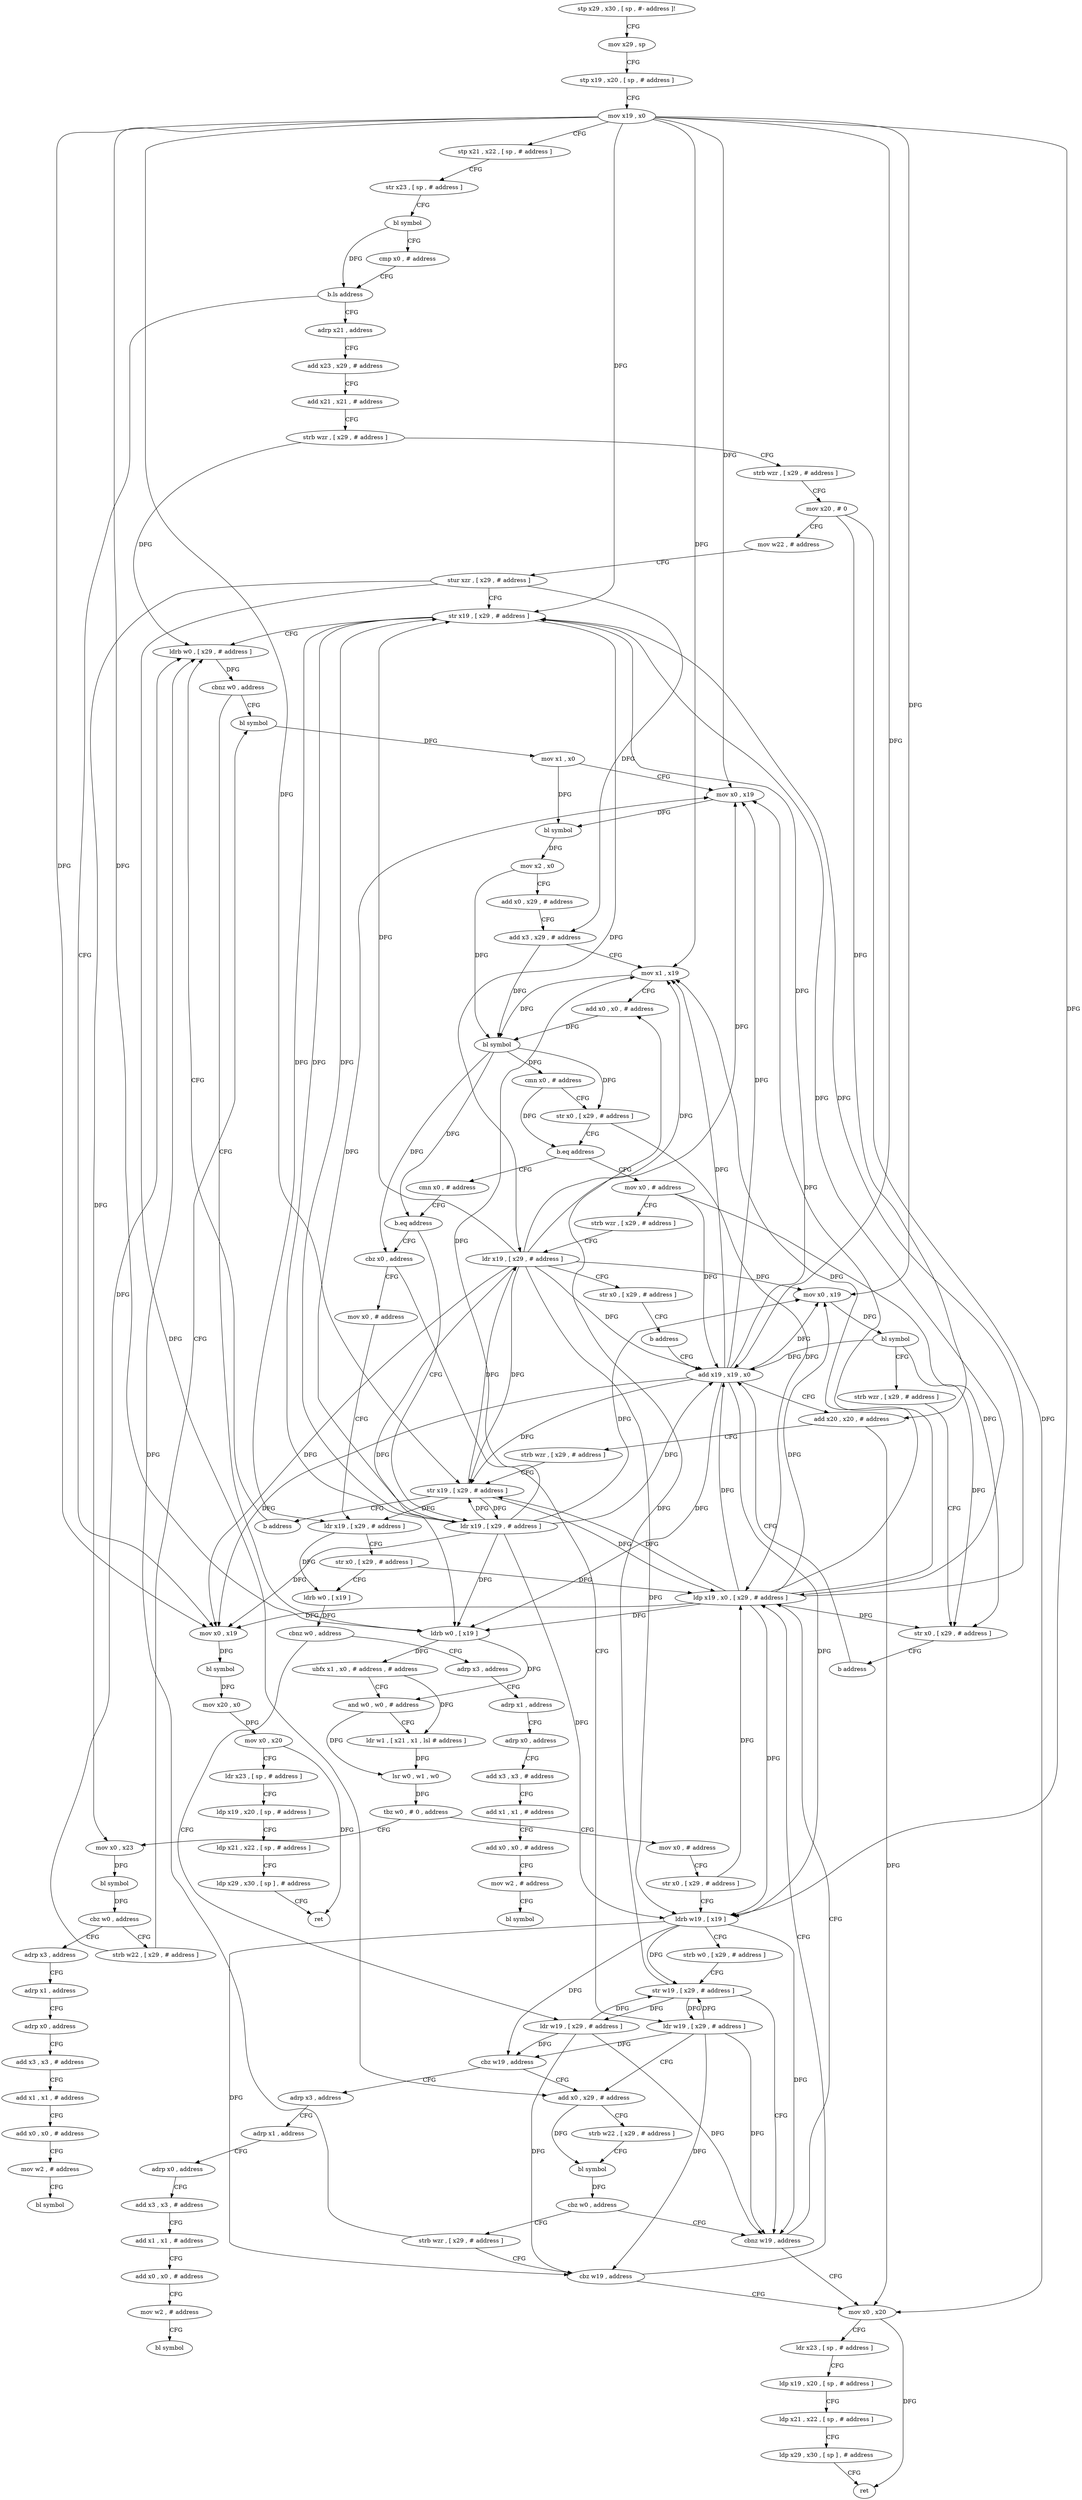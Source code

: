 digraph "func" {
"4236600" [label = "stp x29 , x30 , [ sp , #- address ]!" ]
"4236604" [label = "mov x29 , sp" ]
"4236608" [label = "stp x19 , x20 , [ sp , # address ]" ]
"4236612" [label = "mov x19 , x0" ]
"4236616" [label = "stp x21 , x22 , [ sp , # address ]" ]
"4236620" [label = "str x23 , [ sp , # address ]" ]
"4236624" [label = "bl symbol" ]
"4236628" [label = "cmp x0 , # address" ]
"4236632" [label = "b.ls address" ]
"4237000" [label = "mov x0 , x19" ]
"4236636" [label = "adrp x21 , address" ]
"4237004" [label = "bl symbol" ]
"4237008" [label = "mov x20 , x0" ]
"4237012" [label = "mov x0 , x20" ]
"4237016" [label = "ldr x23 , [ sp , # address ]" ]
"4237020" [label = "ldp x19 , x20 , [ sp , # address ]" ]
"4237024" [label = "ldp x21 , x22 , [ sp , # address ]" ]
"4237028" [label = "ldp x29 , x30 , [ sp ] , # address" ]
"4237032" [label = "ret" ]
"4236640" [label = "add x23 , x29 , # address" ]
"4236644" [label = "add x21 , x21 , # address" ]
"4236648" [label = "strb wzr , [ x29 , # address ]" ]
"4236652" [label = "strb wzr , [ x29 , # address ]" ]
"4236656" [label = "mov x20 , # 0" ]
"4236660" [label = "mov w22 , # address" ]
"4236664" [label = "stur xzr , [ x29 , # address ]" ]
"4236668" [label = "str x19 , [ x29 , # address ]" ]
"4236672" [label = "ldrb w0 , [ x29 , # address ]" ]
"4236768" [label = "bl symbol" ]
"4236772" [label = "mov x1 , x0" ]
"4236776" [label = "mov x0 , x19" ]
"4236780" [label = "bl symbol" ]
"4236784" [label = "mov x2 , x0" ]
"4236788" [label = "add x0 , x29 , # address" ]
"4236792" [label = "add x3 , x29 , # address" ]
"4236796" [label = "mov x1 , x19" ]
"4236800" [label = "add x0 , x0 , # address" ]
"4236804" [label = "bl symbol" ]
"4236808" [label = "cmn x0 , # address" ]
"4236812" [label = "str x0 , [ x29 , # address ]" ]
"4236816" [label = "b.eq address" ]
"4236888" [label = "mov x0 , # address" ]
"4236820" [label = "cmn x0 , # address" ]
"4236680" [label = "ldrb w0 , [ x19 ]" ]
"4236684" [label = "ubfx x1 , x0 , # address , # address" ]
"4236688" [label = "and w0 , w0 , # address" ]
"4236692" [label = "ldr w1 , [ x21 , x1 , lsl # address ]" ]
"4236696" [label = "lsr w0 , w1 , w0" ]
"4236700" [label = "tbz w0 , # 0 , address" ]
"4236752" [label = "mov x0 , x23" ]
"4236704" [label = "mov x0 , # address" ]
"4236892" [label = "strb wzr , [ x29 , # address ]" ]
"4236896" [label = "ldr x19 , [ x29 , # address ]" ]
"4236900" [label = "str x0 , [ x29 , # address ]" ]
"4236904" [label = "b address" ]
"4236864" [label = "add x19 , x19 , x0" ]
"4236824" [label = "b.eq address" ]
"4236976" [label = "ldr x19 , [ x29 , # address ]" ]
"4236828" [label = "cbz x0 , address" ]
"4236756" [label = "bl symbol" ]
"4236760" [label = "cbz w0 , address" ]
"4237036" [label = "adrp x3 , address" ]
"4236764" [label = "strb w22 , [ x29 , # address ]" ]
"4236708" [label = "str x0 , [ x29 , # address ]" ]
"4236712" [label = "ldrb w19 , [ x19 ]" ]
"4236716" [label = "strb w0 , [ x29 , # address ]" ]
"4236720" [label = "str w19 , [ x29 , # address ]" ]
"4236724" [label = "cbnz w19 , address" ]
"4236868" [label = "add x20 , x20 , # address" ]
"4236872" [label = "strb wzr , [ x29 , # address ]" ]
"4236876" [label = "str x19 , [ x29 , # address ]" ]
"4236880" [label = "b address" ]
"4236980" [label = "mov x0 , x19" ]
"4236984" [label = "bl symbol" ]
"4236988" [label = "strb wzr , [ x29 , # address ]" ]
"4236992" [label = "str x0 , [ x29 , # address ]" ]
"4236996" [label = "b address" ]
"4236912" [label = "mov x0 , # address" ]
"4236832" [label = "ldr w19 , [ x29 , # address ]" ]
"4237040" [label = "adrp x1 , address" ]
"4237044" [label = "adrp x0 , address" ]
"4237048" [label = "add x3 , x3 , # address" ]
"4237052" [label = "add x1 , x1 , # address" ]
"4237056" [label = "add x0 , x0 , # address" ]
"4237060" [label = "mov w2 , # address" ]
"4237064" [label = "bl symbol" ]
"4236860" [label = "ldp x19 , x0 , [ x29 , # address ]" ]
"4236728" [label = "mov x0 , x20" ]
"4236732" [label = "ldr x23 , [ sp , # address ]" ]
"4236736" [label = "ldp x19 , x20 , [ sp , # address ]" ]
"4236740" [label = "ldp x21 , x22 , [ sp , # address ]" ]
"4236744" [label = "ldp x29 , x30 , [ sp ] , # address" ]
"4236748" [label = "ret" ]
"4236676" [label = "cbnz w0 , address" ]
"4236916" [label = "ldr x19 , [ x29 , # address ]" ]
"4236920" [label = "str x0 , [ x29 , # address ]" ]
"4236924" [label = "ldrb w0 , [ x19 ]" ]
"4236928" [label = "cbnz w0 , address" ]
"4237068" [label = "adrp x3 , address" ]
"4236932" [label = "ldr w19 , [ x29 , # address ]" ]
"4236836" [label = "add x0 , x29 , # address" ]
"4237072" [label = "adrp x1 , address" ]
"4237076" [label = "adrp x0 , address" ]
"4237080" [label = "add x3 , x3 , # address" ]
"4237084" [label = "add x1 , x1 , # address" ]
"4237088" [label = "add x0 , x0 , # address" ]
"4237092" [label = "mov w2 , # address" ]
"4237096" [label = "bl symbol" ]
"4236936" [label = "cbz w19 , address" ]
"4236940" [label = "adrp x3 , address" ]
"4236852" [label = "strb wzr , [ x29 , # address ]" ]
"4236856" [label = "cbz w19 , address" ]
"4236840" [label = "strb w22 , [ x29 , # address ]" ]
"4236844" [label = "bl symbol" ]
"4236848" [label = "cbz w0 , address" ]
"4236944" [label = "adrp x1 , address" ]
"4236948" [label = "adrp x0 , address" ]
"4236952" [label = "add x3 , x3 , # address" ]
"4236956" [label = "add x1 , x1 , # address" ]
"4236960" [label = "add x0 , x0 , # address" ]
"4236964" [label = "mov w2 , # address" ]
"4236968" [label = "bl symbol" ]
"4236600" -> "4236604" [ label = "CFG" ]
"4236604" -> "4236608" [ label = "CFG" ]
"4236608" -> "4236612" [ label = "CFG" ]
"4236612" -> "4236616" [ label = "CFG" ]
"4236612" -> "4237000" [ label = "DFG" ]
"4236612" -> "4236668" [ label = "DFG" ]
"4236612" -> "4236776" [ label = "DFG" ]
"4236612" -> "4236796" [ label = "DFG" ]
"4236612" -> "4236680" [ label = "DFG" ]
"4236612" -> "4236712" [ label = "DFG" ]
"4236612" -> "4236864" [ label = "DFG" ]
"4236612" -> "4236876" [ label = "DFG" ]
"4236612" -> "4236980" [ label = "DFG" ]
"4236616" -> "4236620" [ label = "CFG" ]
"4236620" -> "4236624" [ label = "CFG" ]
"4236624" -> "4236628" [ label = "CFG" ]
"4236624" -> "4236632" [ label = "DFG" ]
"4236628" -> "4236632" [ label = "CFG" ]
"4236632" -> "4237000" [ label = "CFG" ]
"4236632" -> "4236636" [ label = "CFG" ]
"4237000" -> "4237004" [ label = "DFG" ]
"4236636" -> "4236640" [ label = "CFG" ]
"4237004" -> "4237008" [ label = "DFG" ]
"4237008" -> "4237012" [ label = "DFG" ]
"4237012" -> "4237016" [ label = "CFG" ]
"4237012" -> "4237032" [ label = "DFG" ]
"4237016" -> "4237020" [ label = "CFG" ]
"4237020" -> "4237024" [ label = "CFG" ]
"4237024" -> "4237028" [ label = "CFG" ]
"4237028" -> "4237032" [ label = "CFG" ]
"4236640" -> "4236644" [ label = "CFG" ]
"4236644" -> "4236648" [ label = "CFG" ]
"4236648" -> "4236652" [ label = "CFG" ]
"4236648" -> "4236672" [ label = "DFG" ]
"4236652" -> "4236656" [ label = "CFG" ]
"4236656" -> "4236660" [ label = "CFG" ]
"4236656" -> "4236868" [ label = "DFG" ]
"4236656" -> "4236728" [ label = "DFG" ]
"4236660" -> "4236664" [ label = "CFG" ]
"4236664" -> "4236668" [ label = "CFG" ]
"4236664" -> "4236792" [ label = "DFG" ]
"4236664" -> "4236752" [ label = "DFG" ]
"4236664" -> "4236836" [ label = "DFG" ]
"4236668" -> "4236672" [ label = "CFG" ]
"4236668" -> "4236896" [ label = "DFG" ]
"4236668" -> "4236976" [ label = "DFG" ]
"4236668" -> "4236916" [ label = "DFG" ]
"4236668" -> "4236860" [ label = "DFG" ]
"4236672" -> "4236676" [ label = "DFG" ]
"4236768" -> "4236772" [ label = "DFG" ]
"4236772" -> "4236776" [ label = "CFG" ]
"4236772" -> "4236780" [ label = "DFG" ]
"4236776" -> "4236780" [ label = "DFG" ]
"4236780" -> "4236784" [ label = "DFG" ]
"4236784" -> "4236788" [ label = "CFG" ]
"4236784" -> "4236804" [ label = "DFG" ]
"4236788" -> "4236792" [ label = "CFG" ]
"4236792" -> "4236796" [ label = "CFG" ]
"4236792" -> "4236804" [ label = "DFG" ]
"4236796" -> "4236800" [ label = "CFG" ]
"4236796" -> "4236804" [ label = "DFG" ]
"4236800" -> "4236804" [ label = "DFG" ]
"4236804" -> "4236808" [ label = "DFG" ]
"4236804" -> "4236812" [ label = "DFG" ]
"4236804" -> "4236824" [ label = "DFG" ]
"4236804" -> "4236828" [ label = "DFG" ]
"4236808" -> "4236812" [ label = "CFG" ]
"4236808" -> "4236816" [ label = "DFG" ]
"4236812" -> "4236816" [ label = "CFG" ]
"4236812" -> "4236860" [ label = "DFG" ]
"4236816" -> "4236888" [ label = "CFG" ]
"4236816" -> "4236820" [ label = "CFG" ]
"4236888" -> "4236892" [ label = "CFG" ]
"4236888" -> "4236864" [ label = "DFG" ]
"4236888" -> "4236992" [ label = "DFG" ]
"4236820" -> "4236824" [ label = "CFG" ]
"4236680" -> "4236684" [ label = "DFG" ]
"4236680" -> "4236688" [ label = "DFG" ]
"4236684" -> "4236688" [ label = "CFG" ]
"4236684" -> "4236692" [ label = "DFG" ]
"4236688" -> "4236692" [ label = "CFG" ]
"4236688" -> "4236696" [ label = "DFG" ]
"4236692" -> "4236696" [ label = "DFG" ]
"4236696" -> "4236700" [ label = "DFG" ]
"4236700" -> "4236752" [ label = "CFG" ]
"4236700" -> "4236704" [ label = "CFG" ]
"4236752" -> "4236756" [ label = "DFG" ]
"4236704" -> "4236708" [ label = "CFG" ]
"4236892" -> "4236896" [ label = "CFG" ]
"4236896" -> "4236900" [ label = "CFG" ]
"4236896" -> "4237000" [ label = "DFG" ]
"4236896" -> "4236668" [ label = "DFG" ]
"4236896" -> "4236776" [ label = "DFG" ]
"4236896" -> "4236796" [ label = "DFG" ]
"4236896" -> "4236680" [ label = "DFG" ]
"4236896" -> "4236712" [ label = "DFG" ]
"4236896" -> "4236864" [ label = "DFG" ]
"4236896" -> "4236876" [ label = "DFG" ]
"4236896" -> "4236980" [ label = "DFG" ]
"4236900" -> "4236904" [ label = "CFG" ]
"4236904" -> "4236864" [ label = "CFG" ]
"4236864" -> "4236868" [ label = "CFG" ]
"4236864" -> "4237000" [ label = "DFG" ]
"4236864" -> "4236668" [ label = "DFG" ]
"4236864" -> "4236776" [ label = "DFG" ]
"4236864" -> "4236796" [ label = "DFG" ]
"4236864" -> "4236680" [ label = "DFG" ]
"4236864" -> "4236712" [ label = "DFG" ]
"4236864" -> "4236876" [ label = "DFG" ]
"4236864" -> "4236980" [ label = "DFG" ]
"4236824" -> "4236976" [ label = "CFG" ]
"4236824" -> "4236828" [ label = "CFG" ]
"4236976" -> "4236980" [ label = "DFG" ]
"4236976" -> "4237000" [ label = "DFG" ]
"4236976" -> "4236668" [ label = "DFG" ]
"4236976" -> "4236776" [ label = "DFG" ]
"4236976" -> "4236796" [ label = "DFG" ]
"4236976" -> "4236680" [ label = "DFG" ]
"4236976" -> "4236712" [ label = "DFG" ]
"4236976" -> "4236876" [ label = "DFG" ]
"4236976" -> "4236864" [ label = "DFG" ]
"4236828" -> "4236912" [ label = "CFG" ]
"4236828" -> "4236832" [ label = "CFG" ]
"4236756" -> "4236760" [ label = "DFG" ]
"4236760" -> "4237036" [ label = "CFG" ]
"4236760" -> "4236764" [ label = "CFG" ]
"4237036" -> "4237040" [ label = "CFG" ]
"4236764" -> "4236768" [ label = "CFG" ]
"4236764" -> "4236672" [ label = "DFG" ]
"4236708" -> "4236712" [ label = "CFG" ]
"4236708" -> "4236860" [ label = "DFG" ]
"4236712" -> "4236716" [ label = "CFG" ]
"4236712" -> "4236720" [ label = "DFG" ]
"4236712" -> "4236724" [ label = "DFG" ]
"4236712" -> "4236936" [ label = "DFG" ]
"4236712" -> "4236856" [ label = "DFG" ]
"4236716" -> "4236720" [ label = "CFG" ]
"4236720" -> "4236724" [ label = "CFG" ]
"4236720" -> "4236800" [ label = "DFG" ]
"4236720" -> "4236832" [ label = "DFG" ]
"4236720" -> "4236932" [ label = "DFG" ]
"4236724" -> "4236860" [ label = "CFG" ]
"4236724" -> "4236728" [ label = "CFG" ]
"4236868" -> "4236872" [ label = "CFG" ]
"4236868" -> "4236728" [ label = "DFG" ]
"4236872" -> "4236876" [ label = "CFG" ]
"4236876" -> "4236880" [ label = "CFG" ]
"4236876" -> "4236896" [ label = "DFG" ]
"4236876" -> "4236976" [ label = "DFG" ]
"4236876" -> "4236916" [ label = "DFG" ]
"4236876" -> "4236860" [ label = "DFG" ]
"4236880" -> "4236672" [ label = "CFG" ]
"4236980" -> "4236984" [ label = "DFG" ]
"4236984" -> "4236988" [ label = "CFG" ]
"4236984" -> "4236864" [ label = "DFG" ]
"4236984" -> "4236992" [ label = "DFG" ]
"4236988" -> "4236992" [ label = "CFG" ]
"4236992" -> "4236996" [ label = "CFG" ]
"4236996" -> "4236864" [ label = "CFG" ]
"4236912" -> "4236916" [ label = "CFG" ]
"4236832" -> "4236836" [ label = "CFG" ]
"4236832" -> "4236720" [ label = "DFG" ]
"4236832" -> "4236724" [ label = "DFG" ]
"4236832" -> "4236936" [ label = "DFG" ]
"4236832" -> "4236856" [ label = "DFG" ]
"4237040" -> "4237044" [ label = "CFG" ]
"4237044" -> "4237048" [ label = "CFG" ]
"4237048" -> "4237052" [ label = "CFG" ]
"4237052" -> "4237056" [ label = "CFG" ]
"4237056" -> "4237060" [ label = "CFG" ]
"4237060" -> "4237064" [ label = "CFG" ]
"4236860" -> "4236864" [ label = "DFG" ]
"4236860" -> "4237000" [ label = "DFG" ]
"4236860" -> "4236668" [ label = "DFG" ]
"4236860" -> "4236776" [ label = "DFG" ]
"4236860" -> "4236796" [ label = "DFG" ]
"4236860" -> "4236680" [ label = "DFG" ]
"4236860" -> "4236712" [ label = "DFG" ]
"4236860" -> "4236876" [ label = "DFG" ]
"4236860" -> "4236980" [ label = "DFG" ]
"4236860" -> "4236992" [ label = "DFG" ]
"4236728" -> "4236732" [ label = "CFG" ]
"4236728" -> "4236748" [ label = "DFG" ]
"4236732" -> "4236736" [ label = "CFG" ]
"4236736" -> "4236740" [ label = "CFG" ]
"4236740" -> "4236744" [ label = "CFG" ]
"4236744" -> "4236748" [ label = "CFG" ]
"4236676" -> "4236768" [ label = "CFG" ]
"4236676" -> "4236680" [ label = "CFG" ]
"4236916" -> "4236920" [ label = "CFG" ]
"4236916" -> "4236924" [ label = "DFG" ]
"4236920" -> "4236924" [ label = "CFG" ]
"4236920" -> "4236860" [ label = "DFG" ]
"4236924" -> "4236928" [ label = "DFG" ]
"4236928" -> "4237068" [ label = "CFG" ]
"4236928" -> "4236932" [ label = "CFG" ]
"4237068" -> "4237072" [ label = "CFG" ]
"4236932" -> "4236936" [ label = "DFG" ]
"4236932" -> "4236720" [ label = "DFG" ]
"4236932" -> "4236724" [ label = "DFG" ]
"4236932" -> "4236856" [ label = "DFG" ]
"4236836" -> "4236840" [ label = "CFG" ]
"4236836" -> "4236844" [ label = "DFG" ]
"4237072" -> "4237076" [ label = "CFG" ]
"4237076" -> "4237080" [ label = "CFG" ]
"4237080" -> "4237084" [ label = "CFG" ]
"4237084" -> "4237088" [ label = "CFG" ]
"4237088" -> "4237092" [ label = "CFG" ]
"4237092" -> "4237096" [ label = "CFG" ]
"4236936" -> "4236836" [ label = "CFG" ]
"4236936" -> "4236940" [ label = "CFG" ]
"4236940" -> "4236944" [ label = "CFG" ]
"4236852" -> "4236856" [ label = "CFG" ]
"4236852" -> "4236672" [ label = "DFG" ]
"4236856" -> "4236728" [ label = "CFG" ]
"4236856" -> "4236860" [ label = "CFG" ]
"4236840" -> "4236844" [ label = "CFG" ]
"4236844" -> "4236848" [ label = "DFG" ]
"4236848" -> "4236724" [ label = "CFG" ]
"4236848" -> "4236852" [ label = "CFG" ]
"4236944" -> "4236948" [ label = "CFG" ]
"4236948" -> "4236952" [ label = "CFG" ]
"4236952" -> "4236956" [ label = "CFG" ]
"4236956" -> "4236960" [ label = "CFG" ]
"4236960" -> "4236964" [ label = "CFG" ]
"4236964" -> "4236968" [ label = "CFG" ]
}

